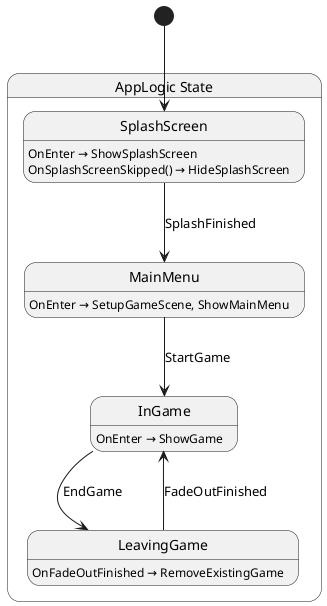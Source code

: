 @startuml AppLogic
state "AppLogic State" as EternalJourney_App_State_AppLogic_State {
  state "SplashScreen" as EternalJourney_App_State_AppLogic_State_SplashScreen
  state "MainMenu" as EternalJourney_App_State_AppLogic_State_MainMenu
  state "InGame" as EternalJourney_App_State_AppLogic_State_InGame
  state "LeavingGame" as EternalJourney_App_State_AppLogic_State_LeavingGame
}

EternalJourney_App_State_AppLogic_State_InGame --> EternalJourney_App_State_AppLogic_State_LeavingGame : EndGame
EternalJourney_App_State_AppLogic_State_LeavingGame --> EternalJourney_App_State_AppLogic_State_InGame : FadeOutFinished
EternalJourney_App_State_AppLogic_State_MainMenu --> EternalJourney_App_State_AppLogic_State_InGame : StartGame
EternalJourney_App_State_AppLogic_State_SplashScreen --> EternalJourney_App_State_AppLogic_State_MainMenu : SplashFinished

EternalJourney_App_State_AppLogic_State_InGame : OnEnter → ShowGame
EternalJourney_App_State_AppLogic_State_LeavingGame : OnFadeOutFinished → RemoveExistingGame
EternalJourney_App_State_AppLogic_State_MainMenu : OnEnter → SetupGameScene, ShowMainMenu
EternalJourney_App_State_AppLogic_State_SplashScreen : OnEnter → ShowSplashScreen
EternalJourney_App_State_AppLogic_State_SplashScreen : OnSplashScreenSkipped() → HideSplashScreen

[*] --> EternalJourney_App_State_AppLogic_State_SplashScreen
@enduml
